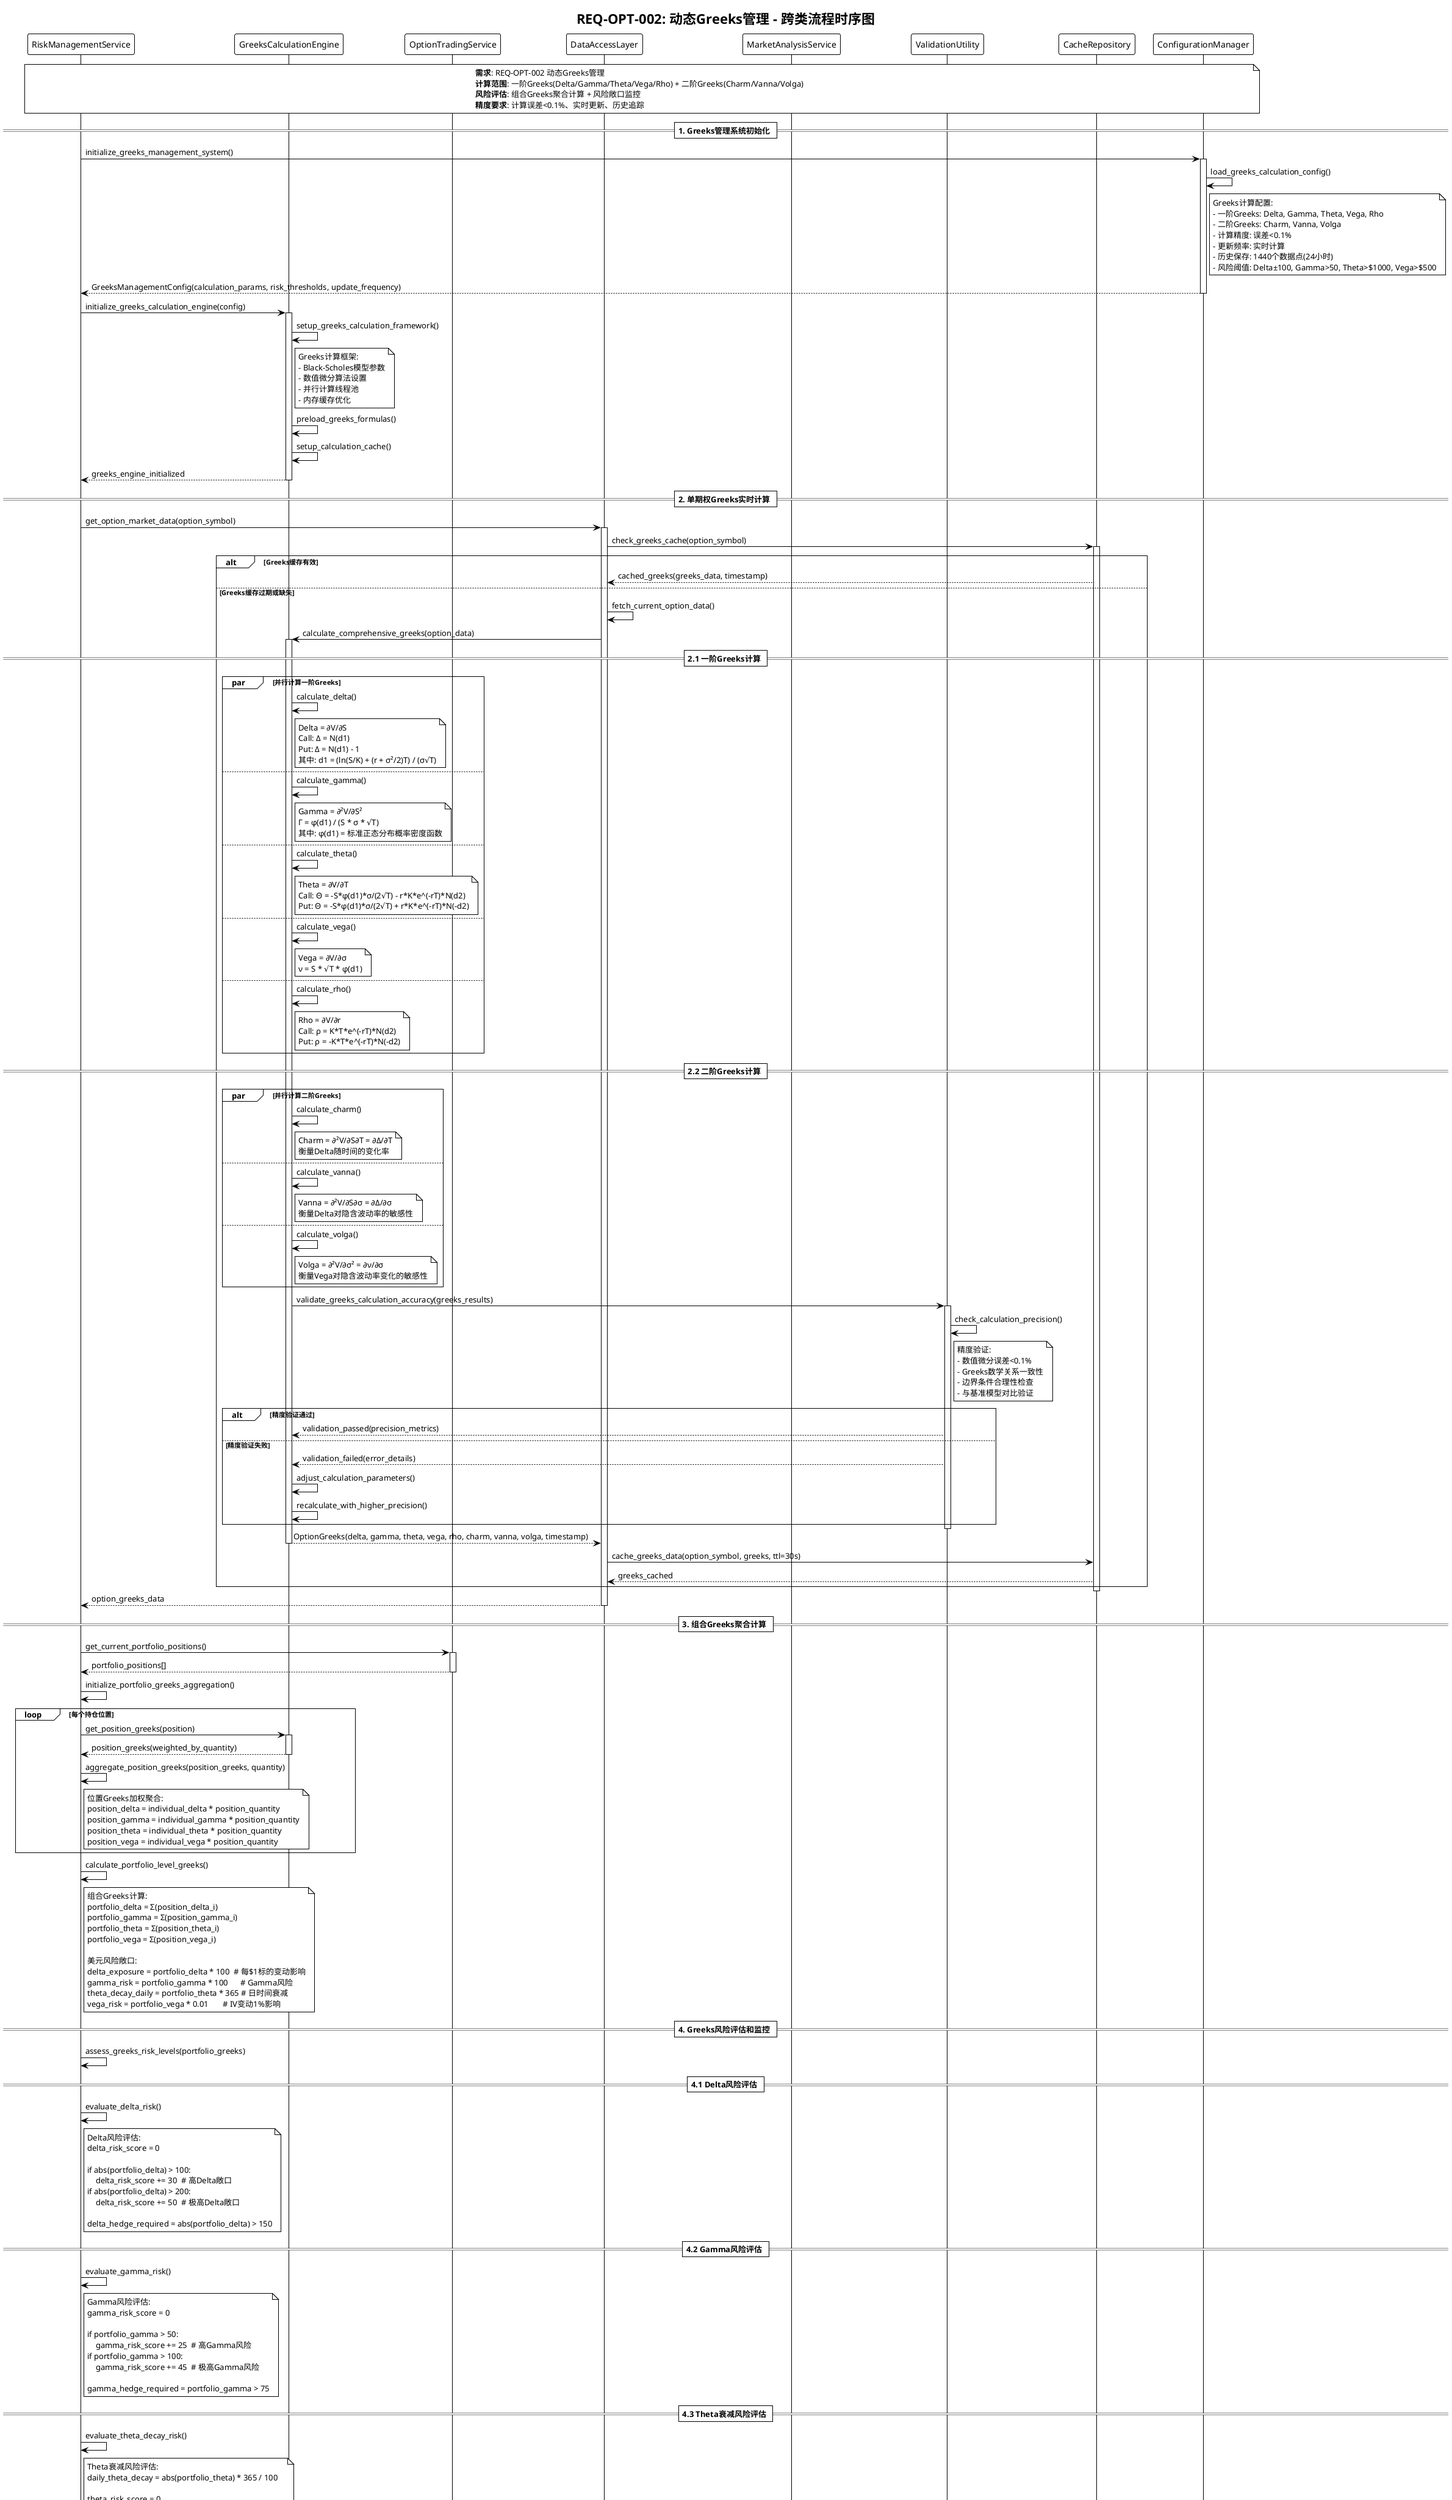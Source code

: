 @startuml REQ-OPT-002 动态Greeks管理流程时序图
!theme plain

title REQ-OPT-002: 动态Greeks管理 - 跨类流程时序图

participant "RiskManagementService" as RMS
participant "GreeksCalculationEngine" as GCE
participant "OptionTradingService" as OTS
participant "DataAccessLayer" as DAL
participant "MarketAnalysisService" as MAS
participant "ValidationUtility" as VU
participant "CacheRepository" as CR
participant "ConfigurationManager" as CM

note over RMS, CM
  **需求**: REQ-OPT-002 动态Greeks管理
  **计算范围**: 一阶Greeks(Delta/Gamma/Theta/Vega/Rho) + 二阶Greeks(Charm/Vanna/Volga)
  **风险评估**: 组合Greeks聚合计算 + 风险敞口监控
  **精度要求**: 计算误差<0.1%、实时更新、历史追踪
end note

== 1. Greeks管理系统初始化 ==

RMS -> CM: initialize_greeks_management_system()
activate CM

CM -> CM: load_greeks_calculation_config()
note right CM
  Greeks计算配置:
  - 一阶Greeks: Delta, Gamma, Theta, Vega, Rho
  - 二阶Greeks: Charm, Vanna, Volga  
  - 计算精度: 误差<0.1%
  - 更新频率: 实时计算
  - 历史保存: 1440个数据点(24小时)
  - 风险阈值: Delta±100, Gamma>50, Theta>$1000, Vega>$500
end note

CM --> RMS: GreeksManagementConfig(calculation_params, risk_thresholds, update_frequency)
deactivate CM

RMS -> GCE: initialize_greeks_calculation_engine(config)
activate GCE

GCE -> GCE: setup_greeks_calculation_framework()
note right GCE
  Greeks计算框架:
  - Black-Scholes模型参数
  - 数值微分算法设置
  - 并行计算线程池
  - 内存缓存优化
end note

GCE -> GCE: preload_greeks_formulas()
GCE -> GCE: setup_calculation_cache()

GCE --> RMS: greeks_engine_initialized
deactivate GCE

== 2. 单期权Greeks实时计算 ==

RMS -> DAL: get_option_market_data(option_symbol)
activate DAL

DAL -> CR: check_greeks_cache(option_symbol)
activate CR

alt Greeks缓存有效
    CR --> DAL: cached_greeks(greeks_data, timestamp)
else Greeks缓存过期或缺失
    DAL -> DAL: fetch_current_option_data()
    
    DAL -> GCE: calculate_comprehensive_greeks(option_data)
    activate GCE
    
    == 2.1 一阶Greeks计算 ==
    
    par 并行计算一阶Greeks
        GCE -> GCE: calculate_delta()
        note right GCE
          Delta = ∂V/∂S
          Call: Δ = N(d1)
          Put: Δ = N(d1) - 1
          其中: d1 = (ln(S/K) + (r + σ²/2)T) / (σ√T)
        end note

    also
        GCE -> GCE: calculate_gamma()
        note right GCE
          Gamma = ∂²V/∂S²
          Γ = φ(d1) / (S * σ * √T)
          其中: φ(d1) = 标准正态分布概率密度函数
        end note

    also
        GCE -> GCE: calculate_theta()
        note right GCE
          Theta = ∂V/∂T
          Call: Θ = -S*φ(d1)*σ/(2√T) - r*K*e^(-rT)*N(d2)
          Put: Θ = -S*φ(d1)*σ/(2√T) + r*K*e^(-rT)*N(-d2)
        end note

    also
        GCE -> GCE: calculate_vega()
        note right GCE
          Vega = ∂V/∂σ
          ν = S * √T * φ(d1)
        end note

    also
        GCE -> GCE: calculate_rho()
        note right GCE
          Rho = ∂V/∂r
          Call: ρ = K*T*e^(-rT)*N(d2)
          Put: ρ = -K*T*e^(-rT)*N(-d2)
        end note
    end
    
    == 2.2 二阶Greeks计算 ==
    
    par 并行计算二阶Greeks
        GCE -> GCE: calculate_charm()
        note right GCE
          Charm = ∂²V/∂S∂T = ∂Δ/∂T
          衡量Delta随时间的变化率
        end note

    also
        GCE -> GCE: calculate_vanna()
        note right GCE
          Vanna = ∂²V/∂S∂σ = ∂Δ/∂σ
          衡量Delta对隐含波动率的敏感性
        end note

    also
        GCE -> GCE: calculate_volga()
        note right GCE
          Volga = ∂²V/∂σ² = ∂ν/∂σ
          衡量Vega对隐含波动率变化的敏感性
        end note
    end
    
    GCE -> VU: validate_greeks_calculation_accuracy(greeks_results)
    activate VU
    
    VU -> VU: check_calculation_precision()
    note right VU
      精度验证:
      - 数值微分误差<0.1%
      - Greeks数学关系一致性
      - 边界条件合理性检查
      - 与基准模型对比验证
    end note
    
    alt 精度验证通过
        VU --> GCE: validation_passed(precision_metrics)
    else 精度验证失败
        VU --> GCE: validation_failed(error_details)
        GCE -> GCE: adjust_calculation_parameters()
        GCE -> GCE: recalculate_with_higher_precision()
    end
    deactivate VU
    
    GCE --> DAL: OptionGreeks(delta, gamma, theta, vega, rho, charm, vanna, volga, timestamp)
    deactivate GCE
    
    DAL -> CR: cache_greeks_data(option_symbol, greeks, ttl=30s)
    CR --> DAL: greeks_cached
end
deactivate CR

DAL --> RMS: option_greeks_data
deactivate DAL

== 3. 组合Greeks聚合计算 ==

RMS -> OTS: get_current_portfolio_positions()
activate OTS
OTS --> RMS: portfolio_positions[]
deactivate OTS

RMS -> RMS: initialize_portfolio_greeks_aggregation()

loop 每个持仓位置
    RMS -> GCE: get_position_greeks(position)
    activate GCE
    GCE --> RMS: position_greeks(weighted_by_quantity)
    deactivate GCE
    
    RMS -> RMS: aggregate_position_greeks(position_greeks, quantity)
    note right RMS
      位置Greeks加权聚合:
      position_delta = individual_delta * position_quantity
      position_gamma = individual_gamma * position_quantity
      position_theta = individual_theta * position_quantity
      position_vega = individual_vega * position_quantity
    end note
end

RMS -> RMS: calculate_portfolio_level_greeks()
note right RMS
  组合Greeks计算:
  portfolio_delta = Σ(position_delta_i)
  portfolio_gamma = Σ(position_gamma_i)
  portfolio_theta = Σ(position_theta_i)
  portfolio_vega = Σ(position_vega_i)
  
  美元风险敞口:
  delta_exposure = portfolio_delta * 100  # 每$1标的变动影响
  gamma_risk = portfolio_gamma * 100      # Gamma风险
  theta_decay_daily = portfolio_theta * 365 # 日时间衰减
  vega_risk = portfolio_vega * 0.01       # IV变动1%影响
end note

== 4. Greeks风险评估和监控 ==

RMS -> RMS: assess_greeks_risk_levels(portfolio_greeks)

== 4.1 Delta风险评估 ==

RMS -> RMS: evaluate_delta_risk()
note right RMS
  Delta风险评估:
  delta_risk_score = 0
  
  if abs(portfolio_delta) > 100:
      delta_risk_score += 30  # 高Delta敞口
  if abs(portfolio_delta) > 200:
      delta_risk_score += 50  # 极高Delta敞口
      
  delta_hedge_required = abs(portfolio_delta) > 150
end note

== 4.2 Gamma风险评估 ==

RMS -> RMS: evaluate_gamma_risk()
note right RMS
  Gamma风险评估:
  gamma_risk_score = 0
  
  if portfolio_gamma > 50:
      gamma_risk_score += 25  # 高Gamma风险
  if portfolio_gamma > 100:
      gamma_risk_score += 45  # 极高Gamma风险
      
  gamma_hedge_required = portfolio_gamma > 75
end note

== 4.3 Theta衰减风险评估 ==

RMS -> RMS: evaluate_theta_decay_risk()
note right RMS
  Theta衰减风险评估:
  daily_theta_decay = abs(portfolio_theta) * 365 / 100
  
  theta_risk_score = 0
  if daily_theta_decay > 1000:  # 日衰减>$1000
      theta_risk_score += 35
  if daily_theta_decay > 2000:  # 日衰减>$2000  
      theta_risk_score += 55
      
  theta_monitoring_required = daily_theta_decay > 500
end note

== 4.4 Vega风险评估 ==

RMS -> RMS: evaluate_vega_risk()
note right RMS
  Vega风险评估:
  vega_exposure = abs(portfolio_vega) * 0.01  # IV变动1%影响
  
  vega_risk_score = 0
  if vega_exposure > 500:  # >$500敞口
      vega_risk_score += 20
  if vega_exposure > 1000: # >$1000敞口
      vega_risk_score += 40
      
  vega_hedge_required = vega_exposure > 800
end note

== 4.5 综合风险评分 ==

RMS -> RMS: calculate_comprehensive_greeks_risk()
note right RMS
  综合Greeks风险评分:
  total_greeks_risk = (
      delta_risk_score +     # 0-80分
      gamma_risk_score +     # 0-70分  
      theta_risk_score +     # 0-90分
      vega_risk_score        # 0-60分
  )
  
  risk_level = {
      0-50: "LOW",
      51-100: "MEDIUM", 
      101-150: "HIGH",
      151+: "CRITICAL"
  }
end note

== 5. Greeks历史追踪和分析 ==

RMS -> DAL: store_greeks_historical_data(portfolio_greeks, timestamp)
activate DAL

DAL -> DAL: maintain_greeks_history(max_records=1440)
note right DAL
  Greeks历史数据管理:
  - 保存周期: 每分钟一次
  - 保存时长: 24小时(1440个记录)
  - 数据清理: 自动删除过期数据
  - 压缩存储: 优化存储空间
end note

DAL --> RMS: historical_data_stored
deactivate DAL

RMS -> MAS: analyze_greeks_trends(historical_greeks)
activate MAS

MAS -> MAS: calculate_greeks_moving_averages()
MAS -> MAS: detect_greeks_trend_changes()
MAS -> MAS: identify_greeks_anomalies()

MAS --> RMS: GreeksTrendAnalysis(trends, patterns, anomalies)
deactivate MAS

== 6. 动态对冲建议 ==

alt Greeks风险需要对冲
    RMS -> RMS: generate_hedging_recommendations()
    note right RMS
      对冲建议生成:
      
      if delta_hedge_required:
          hedge_delta_quantity = -portfolio_delta / hedge_delta
          recommend_delta_hedge(instrument, quantity)
          
      if gamma_hedge_required:
          hedge_gamma_instrument = select_optimal_gamma_hedge()
          recommend_gamma_hedge(instrument, rationale)
          
      if vega_hedge_required:
          hedge_vega_strategy = design_vega_hedge_strategy()
          recommend_vega_hedge(strategy, expected_impact)
    end note
    
    RMS -> OTS: submit_hedging_recommendations(hedge_suggestions)
    activate OTS
    
    OTS -> OTS: evaluate_hedging_feasibility()
    OTS -> OTS: calculate_hedging_costs()
    
    alt 对冲建议可行
        OTS --> RMS: hedging_approved(execution_plan)
        RMS -> RMS: monitor_hedging_execution()
    else 对冲建议不可行
        OTS --> RMS: hedging_rejected(alternative_suggestions)
        RMS -> RMS: revise_hedging_strategy()
    end
    deactivate OTS

else Greeks风险可接受
    RMS -> RMS: continue_greeks_monitoring()
    note right RMS: 继续监控，无需对冲
end

== 7. Greeks性能监控和优化 ==

RMS -> VU: monitor_greeks_calculation_performance()
activate VU

VU -> VU: measure_calculation_latency()
VU -> VU: assess_calculation_accuracy()
VU -> VU: evaluate_system_resource_usage()

alt 性能达标
    VU --> RMS: performance_satisfactory(metrics)
else 性能不达标
    VU --> RMS: performance_issues_detected(bottlenecks)
    
    RMS -> GCE: optimize_greeks_calculation()
    activate GCE
    
    GCE -> GCE: implement_calculation_optimizations()
    note right GCE
      性能优化措施:
      - 增量计算: 仅重计算变化部分
      - 并行处理: 多线程并行计算
      - 缓存策略: 智能缓存常用结果
      - 算法优化: 使用更高效算法
    end note
    
    GCE --> RMS: optimization_completed
    deactivate GCE
end
deactivate VU

note over RMS, CM
  **验收标准**:
  ✓ Greeks计算精度误差<0.1%
  ✓ 组合Greeks实时更新
  ✓ 风险评估响应时间<1秒
  ✓ 支持历史Greeks数据存储和分析
end note

@enduml
